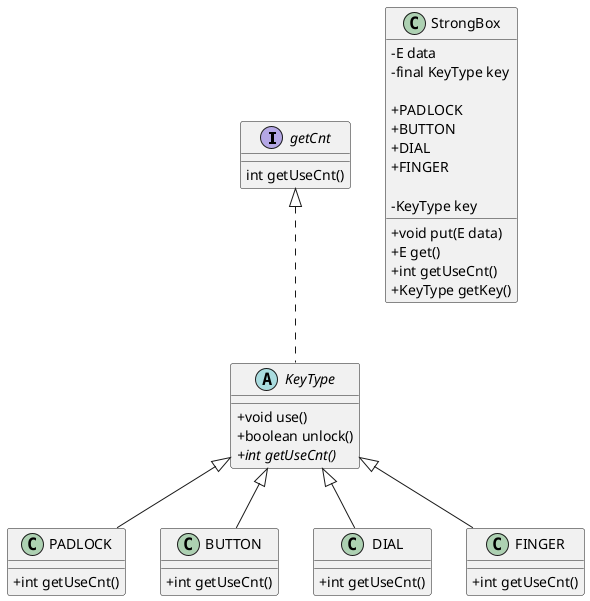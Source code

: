 @startuml
'https://plantuml.com/class-diagram

scale 1
skinparam classAttributeIconSize 0

interface getCnt {
    int getUseCnt()
}

abstract class KeyType implements getCnt {
    + void use()
    + boolean unlock()
    {abstract} + int getUseCnt()
}

class PADLOCK extends KeyType {
    + int getUseCnt()
}

class BUTTON extends KeyType {
    + int getUseCnt()
}

class DIAL extends KeyType {
    + int getUseCnt()
}

class FINGER extends KeyType {
    + int getUseCnt()
}

class StrongBox {
    - E data
    - final KeyType key
    + void put(E data)
    + E get()
    + int getUseCnt()

    + PADLOCK
    + BUTTON
    + DIAL
    + FINGER

    - KeyType key
    + KeyType getKey()
}

@enduml